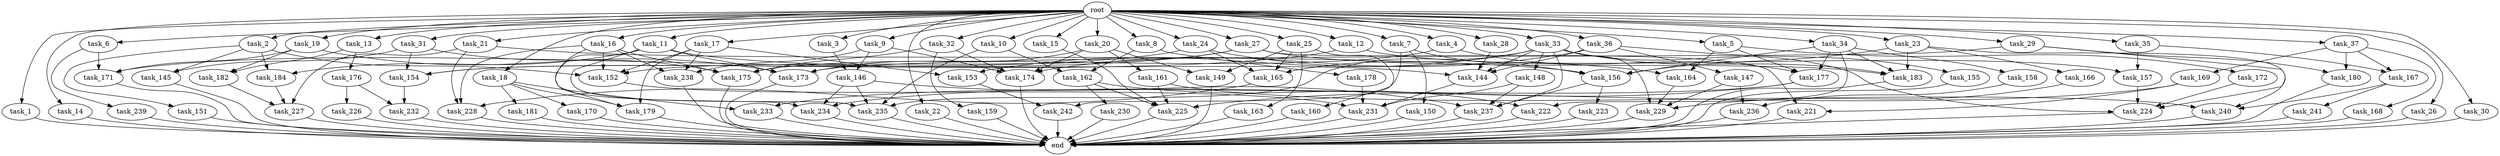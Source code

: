 digraph G {
  root [size="0.000000"];
  task_1 [size="10.240000"];
  task_2 [size="10.240000"];
  task_3 [size="10.240000"];
  task_4 [size="10.240000"];
  task_5 [size="10.240000"];
  task_6 [size="10.240000"];
  task_7 [size="10.240000"];
  task_8 [size="10.240000"];
  task_9 [size="10.240000"];
  task_10 [size="10.240000"];
  task_11 [size="10.240000"];
  task_12 [size="10.240000"];
  task_13 [size="10.240000"];
  task_14 [size="10.240000"];
  task_15 [size="10.240000"];
  task_16 [size="10.240000"];
  task_17 [size="10.240000"];
  task_18 [size="10.240000"];
  task_19 [size="10.240000"];
  task_20 [size="10.240000"];
  task_21 [size="10.240000"];
  task_22 [size="10.240000"];
  task_23 [size="10.240000"];
  task_24 [size="10.240000"];
  task_25 [size="10.240000"];
  task_26 [size="10.240000"];
  task_27 [size="10.240000"];
  task_28 [size="10.240000"];
  task_29 [size="10.240000"];
  task_30 [size="10.240000"];
  task_31 [size="10.240000"];
  task_32 [size="10.240000"];
  task_33 [size="10.240000"];
  task_34 [size="10.240000"];
  task_35 [size="10.240000"];
  task_36 [size="10.240000"];
  task_37 [size="10.240000"];
  task_144 [size="10651518894.080000"];
  task_145 [size="10737418240.000000"];
  task_146 [size="5841155522.560000"];
  task_147 [size="343597383.680000"];
  task_148 [size="343597383.680000"];
  task_149 [size="2491081031.680000"];
  task_150 [size="1374389534.720000"];
  task_151 [size="2147483648.000000"];
  task_152 [size="21474836480.000000"];
  task_153 [size="8933531975.680000"];
  task_154 [size="10136122818.559999"];
  task_155 [size="343597383.680000"];
  task_156 [size="13314398617.600000"];
  task_157 [size="2920577761.280000"];
  task_158 [size="6957847019.520000"];
  task_159 [size="8589934592.000000"];
  task_160 [size="2147483648.000000"];
  task_161 [size="343597383.680000"];
  task_162 [size="11682311045.120001"];
  task_163 [size="2147483648.000000"];
  task_164 [size="1546188226.560000"];
  task_165 [size="3264175144.960000"];
  task_166 [size="773094113.280000"];
  task_167 [size="10737418240.000000"];
  task_168 [size="8589934592.000000"];
  task_169 [size="8589934592.000000"];
  task_170 [size="2147483648.000000"];
  task_171 [size="13314398617.600000"];
  task_172 [size="773094113.280000"];
  task_173 [size="9019431321.600000"];
  task_174 [size="9620726743.040001"];
  task_175 [size="34359738368.000000"];
  task_176 [size="5497558138.880000"];
  task_177 [size="16320875724.800001"];
  task_178 [size="8589934592.000000"];
  task_179 [size="12111807774.719999"];
  task_180 [size="11682311045.120001"];
  task_181 [size="2147483648.000000"];
  task_182 [size="9706626088.960001"];
  task_183 [size="10222022164.480000"];
  task_184 [size="3521873182.720000"];
  task_221 [size="6356551598.080000"];
  task_222 [size="7730941132.800000"];
  task_223 [size="6957847019.520000"];
  task_224 [size="8418135900.160000"];
  task_225 [size="15032385536.000000"];
  task_226 [size="8589934592.000000"];
  task_227 [size="18296560680.959999"];
  task_228 [size="14946486190.080000"];
  task_229 [size="10823317585.920000"];
  task_230 [size="773094113.280000"];
  task_231 [size="10909216931.840000"];
  task_232 [size="15547781611.520000"];
  task_233 [size="9105330667.520000"];
  task_234 [size="13572096655.360001"];
  task_235 [size="5583457484.800000"];
  task_236 [size="5239860101.120000"];
  task_237 [size="8418135900.160000"];
  task_238 [size="17523466567.680000"];
  task_239 [size="6957847019.520000"];
  task_240 [size="2491081031.680000"];
  task_241 [size="1374389534.720000"];
  task_242 [size="8332236554.240000"];
  end [size="0.000000"];

  root -> task_1 [size="1.000000"];
  root -> task_2 [size="1.000000"];
  root -> task_3 [size="1.000000"];
  root -> task_4 [size="1.000000"];
  root -> task_5 [size="1.000000"];
  root -> task_6 [size="1.000000"];
  root -> task_7 [size="1.000000"];
  root -> task_8 [size="1.000000"];
  root -> task_9 [size="1.000000"];
  root -> task_10 [size="1.000000"];
  root -> task_11 [size="1.000000"];
  root -> task_12 [size="1.000000"];
  root -> task_13 [size="1.000000"];
  root -> task_14 [size="1.000000"];
  root -> task_15 [size="1.000000"];
  root -> task_16 [size="1.000000"];
  root -> task_17 [size="1.000000"];
  root -> task_18 [size="1.000000"];
  root -> task_19 [size="1.000000"];
  root -> task_20 [size="1.000000"];
  root -> task_21 [size="1.000000"];
  root -> task_22 [size="1.000000"];
  root -> task_23 [size="1.000000"];
  root -> task_24 [size="1.000000"];
  root -> task_25 [size="1.000000"];
  root -> task_26 [size="1.000000"];
  root -> task_27 [size="1.000000"];
  root -> task_28 [size="1.000000"];
  root -> task_29 [size="1.000000"];
  root -> task_30 [size="1.000000"];
  root -> task_31 [size="1.000000"];
  root -> task_32 [size="1.000000"];
  root -> task_33 [size="1.000000"];
  root -> task_34 [size="1.000000"];
  root -> task_35 [size="1.000000"];
  root -> task_36 [size="1.000000"];
  root -> task_37 [size="1.000000"];
  task_1 -> end [size="1.000000"];
  task_2 -> task_145 [size="209715200.000000"];
  task_2 -> task_151 [size="209715200.000000"];
  task_2 -> task_152 [size="209715200.000000"];
  task_2 -> task_184 [size="209715200.000000"];
  task_3 -> task_146 [size="536870912.000000"];
  task_4 -> task_175 [size="838860800.000000"];
  task_4 -> task_177 [size="838860800.000000"];
  task_5 -> task_164 [size="75497472.000000"];
  task_5 -> task_172 [size="75497472.000000"];
  task_5 -> task_177 [size="75497472.000000"];
  task_6 -> task_171 [size="679477248.000000"];
  task_6 -> task_239 [size="679477248.000000"];
  task_7 -> task_150 [size="134217728.000000"];
  task_7 -> task_156 [size="134217728.000000"];
  task_7 -> task_242 [size="134217728.000000"];
  task_8 -> task_162 [size="838860800.000000"];
  task_8 -> task_178 [size="838860800.000000"];
  task_9 -> task_146 [size="33554432.000000"];
  task_9 -> task_174 [size="33554432.000000"];
  task_9 -> task_238 [size="33554432.000000"];
  task_10 -> task_162 [size="301989888.000000"];
  task_10 -> task_235 [size="301989888.000000"];
  task_11 -> task_144 [size="134217728.000000"];
  task_11 -> task_173 [size="134217728.000000"];
  task_11 -> task_179 [size="134217728.000000"];
  task_11 -> task_184 [size="134217728.000000"];
  task_11 -> task_235 [size="134217728.000000"];
  task_12 -> task_154 [size="75497472.000000"];
  task_12 -> task_157 [size="75497472.000000"];
  task_13 -> task_176 [size="536870912.000000"];
  task_13 -> task_182 [size="536870912.000000"];
  task_14 -> end [size="1.000000"];
  task_15 -> task_225 [size="679477248.000000"];
  task_16 -> task_152 [size="838860800.000000"];
  task_16 -> task_175 [size="838860800.000000"];
  task_16 -> task_228 [size="838860800.000000"];
  task_16 -> task_234 [size="838860800.000000"];
  task_16 -> task_238 [size="838860800.000000"];
  task_17 -> task_152 [size="838860800.000000"];
  task_17 -> task_153 [size="838860800.000000"];
  task_17 -> task_179 [size="838860800.000000"];
  task_17 -> task_238 [size="838860800.000000"];
  task_18 -> task_170 [size="209715200.000000"];
  task_18 -> task_179 [size="209715200.000000"];
  task_18 -> task_181 [size="209715200.000000"];
  task_18 -> task_233 [size="209715200.000000"];
  task_19 -> task_171 [size="411041792.000000"];
  task_19 -> task_173 [size="411041792.000000"];
  task_19 -> task_182 [size="411041792.000000"];
  task_20 -> task_149 [size="33554432.000000"];
  task_20 -> task_161 [size="33554432.000000"];
  task_20 -> task_173 [size="33554432.000000"];
  task_20 -> task_174 [size="33554432.000000"];
  task_21 -> task_156 [size="411041792.000000"];
  task_21 -> task_227 [size="411041792.000000"];
  task_21 -> task_228 [size="411041792.000000"];
  task_22 -> end [size="1.000000"];
  task_23 -> task_156 [size="75497472.000000"];
  task_23 -> task_166 [size="75497472.000000"];
  task_23 -> task_183 [size="75497472.000000"];
  task_23 -> task_240 [size="75497472.000000"];
  task_24 -> task_154 [size="75497472.000000"];
  task_24 -> task_164 [size="75497472.000000"];
  task_24 -> task_165 [size="75497472.000000"];
  task_25 -> task_149 [size="209715200.000000"];
  task_25 -> task_160 [size="209715200.000000"];
  task_25 -> task_163 [size="209715200.000000"];
  task_25 -> task_165 [size="209715200.000000"];
  task_26 -> end [size="1.000000"];
  task_27 -> task_152 [size="209715200.000000"];
  task_27 -> task_171 [size="209715200.000000"];
  task_27 -> task_183 [size="209715200.000000"];
  task_27 -> task_221 [size="209715200.000000"];
  task_28 -> task_144 [size="838860800.000000"];
  task_29 -> task_173 [size="301989888.000000"];
  task_29 -> task_180 [size="301989888.000000"];
  task_29 -> task_224 [size="301989888.000000"];
  task_30 -> end [size="1.000000"];
  task_31 -> task_145 [size="838860800.000000"];
  task_31 -> task_154 [size="838860800.000000"];
  task_31 -> task_175 [size="838860800.000000"];
  task_32 -> task_159 [size="838860800.000000"];
  task_32 -> task_174 [size="838860800.000000"];
  task_32 -> task_175 [size="838860800.000000"];
  task_33 -> task_144 [size="33554432.000000"];
  task_33 -> task_148 [size="33554432.000000"];
  task_33 -> task_153 [size="33554432.000000"];
  task_33 -> task_165 [size="33554432.000000"];
  task_33 -> task_183 [size="33554432.000000"];
  task_33 -> task_224 [size="33554432.000000"];
  task_33 -> task_229 [size="33554432.000000"];
  task_33 -> task_235 [size="33554432.000000"];
  task_33 -> task_237 [size="33554432.000000"];
  task_34 -> task_156 [size="679477248.000000"];
  task_34 -> task_158 [size="679477248.000000"];
  task_34 -> task_177 [size="679477248.000000"];
  task_34 -> task_183 [size="679477248.000000"];
  task_34 -> task_222 [size="679477248.000000"];
  task_35 -> task_157 [size="209715200.000000"];
  task_35 -> task_167 [size="209715200.000000"];
  task_36 -> task_144 [size="33554432.000000"];
  task_36 -> task_147 [size="33554432.000000"];
  task_36 -> task_155 [size="33554432.000000"];
  task_36 -> task_174 [size="33554432.000000"];
  task_37 -> task_167 [size="838860800.000000"];
  task_37 -> task_168 [size="838860800.000000"];
  task_37 -> task_169 [size="838860800.000000"];
  task_37 -> task_180 [size="838860800.000000"];
  task_144 -> task_231 [size="411041792.000000"];
  task_145 -> end [size="1.000000"];
  task_146 -> task_234 [size="75497472.000000"];
  task_146 -> task_235 [size="75497472.000000"];
  task_146 -> task_237 [size="75497472.000000"];
  task_147 -> task_229 [size="209715200.000000"];
  task_147 -> task_236 [size="209715200.000000"];
  task_148 -> task_231 [size="33554432.000000"];
  task_148 -> task_237 [size="33554432.000000"];
  task_149 -> end [size="1.000000"];
  task_150 -> end [size="1.000000"];
  task_151 -> end [size="1.000000"];
  task_152 -> task_231 [size="411041792.000000"];
  task_153 -> task_242 [size="679477248.000000"];
  task_154 -> task_232 [size="679477248.000000"];
  task_155 -> end [size="1.000000"];
  task_156 -> task_223 [size="679477248.000000"];
  task_156 -> task_237 [size="679477248.000000"];
  task_157 -> task_224 [size="75497472.000000"];
  task_158 -> task_236 [size="301989888.000000"];
  task_159 -> end [size="1.000000"];
  task_160 -> end [size="1.000000"];
  task_161 -> task_225 [size="33554432.000000"];
  task_161 -> task_240 [size="33554432.000000"];
  task_162 -> task_222 [size="75497472.000000"];
  task_162 -> task_225 [size="75497472.000000"];
  task_162 -> task_230 [size="75497472.000000"];
  task_163 -> end [size="1.000000"];
  task_164 -> task_229 [size="679477248.000000"];
  task_165 -> task_228 [size="209715200.000000"];
  task_166 -> task_229 [size="134217728.000000"];
  task_167 -> task_240 [size="134217728.000000"];
  task_167 -> task_241 [size="134217728.000000"];
  task_168 -> end [size="1.000000"];
  task_169 -> task_221 [size="411041792.000000"];
  task_169 -> task_234 [size="411041792.000000"];
  task_170 -> end [size="1.000000"];
  task_171 -> end [size="1.000000"];
  task_172 -> task_224 [size="411041792.000000"];
  task_173 -> end [size="1.000000"];
  task_174 -> end [size="1.000000"];
  task_175 -> end [size="1.000000"];
  task_176 -> task_226 [size="838860800.000000"];
  task_176 -> task_232 [size="838860800.000000"];
  task_177 -> task_225 [size="679477248.000000"];
  task_177 -> task_233 [size="679477248.000000"];
  task_178 -> task_231 [size="209715200.000000"];
  task_179 -> end [size="1.000000"];
  task_180 -> end [size="1.000000"];
  task_181 -> end [size="1.000000"];
  task_182 -> task_227 [size="536870912.000000"];
  task_183 -> end [size="1.000000"];
  task_184 -> task_227 [size="838860800.000000"];
  task_221 -> end [size="1.000000"];
  task_222 -> end [size="1.000000"];
  task_223 -> end [size="1.000000"];
  task_224 -> end [size="1.000000"];
  task_225 -> end [size="1.000000"];
  task_226 -> end [size="1.000000"];
  task_227 -> end [size="1.000000"];
  task_228 -> end [size="1.000000"];
  task_229 -> end [size="1.000000"];
  task_230 -> end [size="1.000000"];
  task_231 -> end [size="1.000000"];
  task_232 -> end [size="1.000000"];
  task_233 -> end [size="1.000000"];
  task_234 -> end [size="1.000000"];
  task_235 -> end [size="1.000000"];
  task_236 -> end [size="1.000000"];
  task_237 -> end [size="1.000000"];
  task_238 -> end [size="1.000000"];
  task_239 -> end [size="1.000000"];
  task_240 -> end [size="1.000000"];
  task_241 -> end [size="1.000000"];
  task_242 -> end [size="1.000000"];
}
